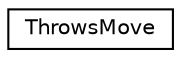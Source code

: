 digraph "Graphical Class Hierarchy"
{
  edge [fontname="Helvetica",fontsize="10",labelfontname="Helvetica",labelfontsize="10"];
  node [fontname="Helvetica",fontsize="10",shape=record];
  rankdir="LR";
  Node0 [label="ThrowsMove",height=0.2,width=0.4,color="black", fillcolor="white", style="filled",URL="$struct_throws_move.html"];
}
